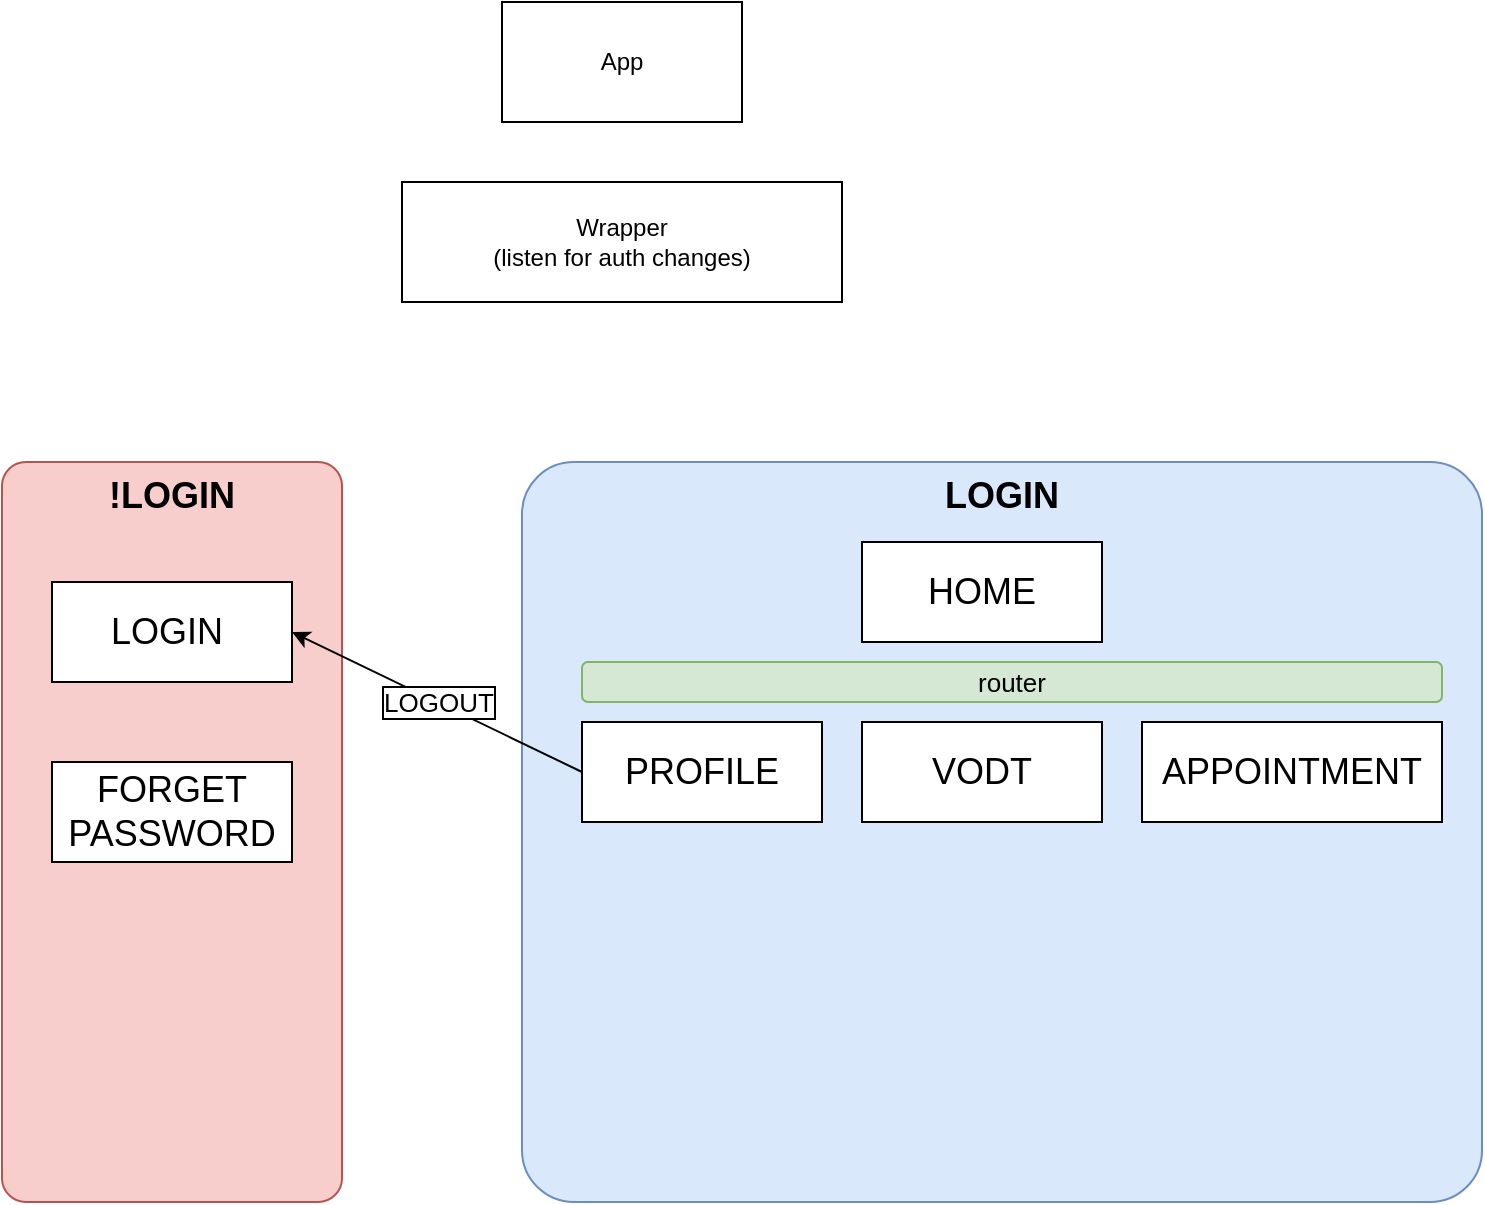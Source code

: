 <mxfile version="15.0.2" type="device"><diagram id="FSBifTixrk-urMWwM3OX" name="Page-1"><mxGraphModel dx="810" dy="730" grid="1" gridSize="10" guides="1" tooltips="1" connect="1" arrows="1" fold="1" page="1" pageScale="1" pageWidth="850" pageHeight="1100" math="0" shadow="0"><root><mxCell id="0"/><mxCell id="1" parent="0"/><mxCell id="JcmvsMOac_xtpNo_wBIv-1" value="App" style="rounded=0;whiteSpace=wrap;html=1;" vertex="1" parent="1"><mxGeometry x="320" y="40" width="120" height="60" as="geometry"/></mxCell><mxCell id="JcmvsMOac_xtpNo_wBIv-2" value="Wrapper&lt;br&gt;(listen for auth changes)" style="rounded=0;whiteSpace=wrap;html=1;" vertex="1" parent="1"><mxGeometry x="270" y="130" width="220" height="60" as="geometry"/></mxCell><mxCell id="JcmvsMOac_xtpNo_wBIv-4" value="!LOGIN" style="rounded=1;whiteSpace=wrap;html=1;arcSize=7;fillColor=#f8cecc;strokeColor=#b85450;align=center;horizontal=1;verticalAlign=top;fontStyle=1;fontSize=18;" vertex="1" parent="1"><mxGeometry x="70" y="270" width="170" height="370" as="geometry"/></mxCell><mxCell id="JcmvsMOac_xtpNo_wBIv-5" value="LOGIN" style="rounded=1;whiteSpace=wrap;html=1;arcSize=7;fillColor=#dae8fc;strokeColor=#6c8ebf;horizontal=1;verticalAlign=top;fontStyle=1;fontSize=18;" vertex="1" parent="1"><mxGeometry x="330" y="270" width="480" height="370" as="geometry"/></mxCell><mxCell id="JcmvsMOac_xtpNo_wBIv-6" value="LOGIN&amp;nbsp;" style="rounded=0;whiteSpace=wrap;html=1;fontSize=18;verticalAlign=middle;" vertex="1" parent="1"><mxGeometry x="95" y="330" width="120" height="50" as="geometry"/></mxCell><mxCell id="JcmvsMOac_xtpNo_wBIv-7" value="HOME" style="rounded=0;whiteSpace=wrap;html=1;fontSize=18;verticalAlign=middle;" vertex="1" parent="1"><mxGeometry x="500" y="310" width="120" height="50" as="geometry"/></mxCell><mxCell id="JcmvsMOac_xtpNo_wBIv-8" value="PROFILE" style="rounded=0;whiteSpace=wrap;html=1;fontSize=18;verticalAlign=middle;" vertex="1" parent="1"><mxGeometry x="360" y="400" width="120" height="50" as="geometry"/></mxCell><mxCell id="JcmvsMOac_xtpNo_wBIv-11" value="LOGOUT" style="endArrow=classic;html=1;fontSize=13;exitX=0;exitY=0.5;exitDx=0;exitDy=0;entryX=1;entryY=0.5;entryDx=0;entryDy=0;labelBorderColor=#000000;" edge="1" parent="1" source="JcmvsMOac_xtpNo_wBIv-8" target="JcmvsMOac_xtpNo_wBIv-6"><mxGeometry width="50" height="50" relative="1" as="geometry"><mxPoint x="530" y="390" as="sourcePoint"/><mxPoint x="580" y="340" as="targetPoint"/></mxGeometry></mxCell><mxCell id="JcmvsMOac_xtpNo_wBIv-12" value="VODT" style="rounded=0;whiteSpace=wrap;html=1;fontSize=18;verticalAlign=middle;" vertex="1" parent="1"><mxGeometry x="500" y="400" width="120" height="50" as="geometry"/></mxCell><mxCell id="JcmvsMOac_xtpNo_wBIv-13" value="APPOINTMENT" style="rounded=0;whiteSpace=wrap;html=1;fontSize=18;verticalAlign=middle;" vertex="1" parent="1"><mxGeometry x="640" y="400" width="150" height="50" as="geometry"/></mxCell><mxCell id="JcmvsMOac_xtpNo_wBIv-14" value="FORGET PASSWORD" style="rounded=0;whiteSpace=wrap;html=1;fontSize=18;verticalAlign=middle;" vertex="1" parent="1"><mxGeometry x="95" y="420" width="120" height="50" as="geometry"/></mxCell><mxCell id="JcmvsMOac_xtpNo_wBIv-15" value="router" style="rounded=1;whiteSpace=wrap;html=1;fontSize=13;verticalAlign=middle;fillColor=#d5e8d4;strokeColor=#82b366;" vertex="1" parent="1"><mxGeometry x="360" y="370" width="430" height="20" as="geometry"/></mxCell></root></mxGraphModel></diagram></mxfile>